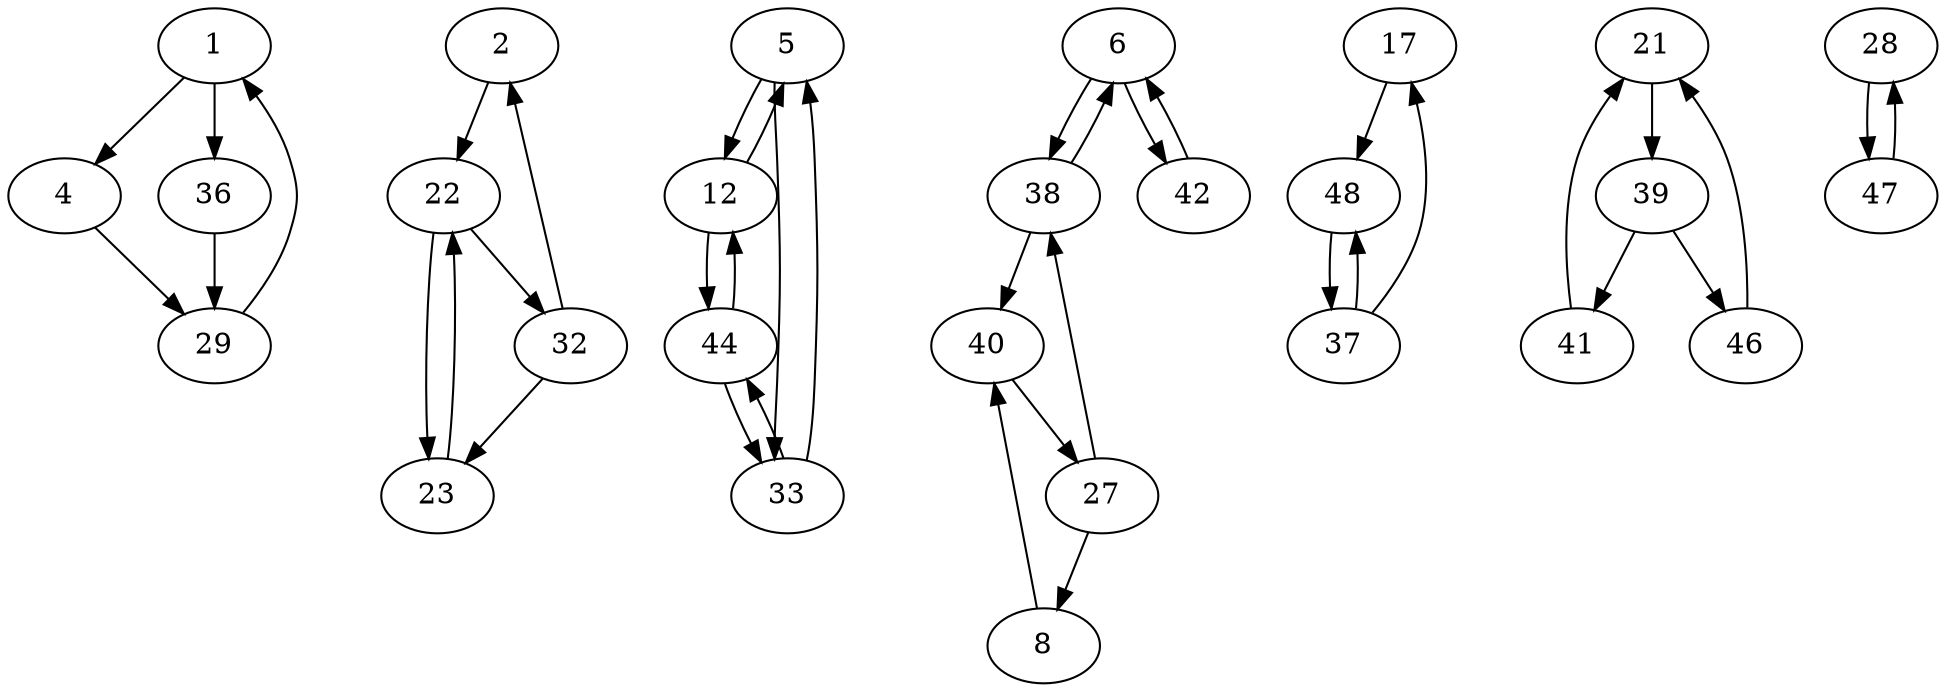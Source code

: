 digraph G {
  1 -> 4;
  1 -> 36;
  2 -> 22;
  4 -> 29;
  5 -> 12;
  5 -> 33;
  6 -> 38;
  6 -> 42;
  8 -> 40;
  12 -> 5;
  12 -> 44;
  17 -> 48;
  21 -> 39;
  22 -> 23;
  22 -> 32;
  23 -> 22;
  27 -> 8;
  27 -> 38;
  28 -> 47;
  29 -> 1;
  32 -> 2;
  32 -> 23;
  33 -> 5;
  33 -> 44;
  36 -> 29;
  37 -> 17;
  37 -> 48;
  38 -> 6;
  38 -> 40;
  39 -> 41;
  39 -> 46;
  40 -> 27;
  41 -> 21;
  42 -> 6;
  44 -> 12;
  44 -> 33;
  46 -> 21;
  47 -> 28;
  48 -> 37;
}